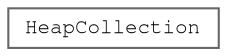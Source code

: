 digraph "Graphical Class Hierarchy"
{
 // LATEX_PDF_SIZE
  bgcolor="transparent";
  edge [fontname=FreeMono,fontsize=10,labelfontname=FreeMono,labelfontsize=10];
  node [fontname=FreeMono,fontsize=10,shape=box,height=0.2,width=0.4];
  rankdir="LR";
  Node0 [label="HeapCollection",height=0.2,width=0.4,color="grey40", fillcolor="white", style="filled",URL="$struct_heap_collection.html",tooltip=" "];
}
